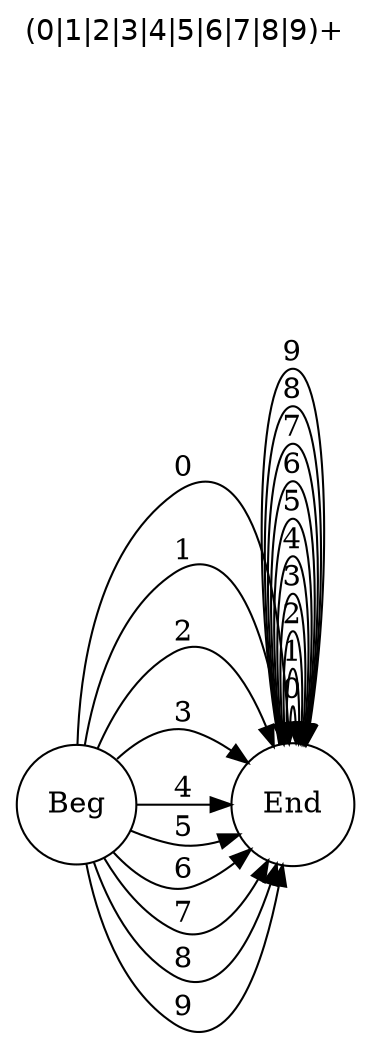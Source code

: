 digraph tokex {
	labelloc="t";
	label="(0|1|2|3|4|5|6|7|8|9)+";
	graph [dpi=200];
	rankdir=LR;
	fontname="Helvetica";
	edge [arrowhead=normal,arrowtail=dot];
	node [shape=circle];
	# Auto-generated by Tokex.

	q0 [label="Beg"];
	q1 [label="End"];
	q0 -> q1 [label="0"];
	q0 -> q1 [label="1"];
	q0 -> q1 [label="2"];
	q0 -> q1 [label="3"];
	q0 -> q1 [label="4"];
	q0 -> q1 [label="5"];
	q0 -> q1 [label="6"];
	q0 -> q1 [label="7"];
	q0 -> q1 [label="8"];
	q0 -> q1 [label="9"];
	q1 -> q1 [label="0"];
	q1 -> q1 [label="1"];
	q1 -> q1 [label="2"];
	q1 -> q1 [label="3"];
	q1 -> q1 [label="4"];
	q1 -> q1 [label="5"];
	q1 -> q1 [label="6"];
	q1 -> q1 [label="7"];
	q1 -> q1 [label="8"];
	q1 -> q1 [label="9"];
}
